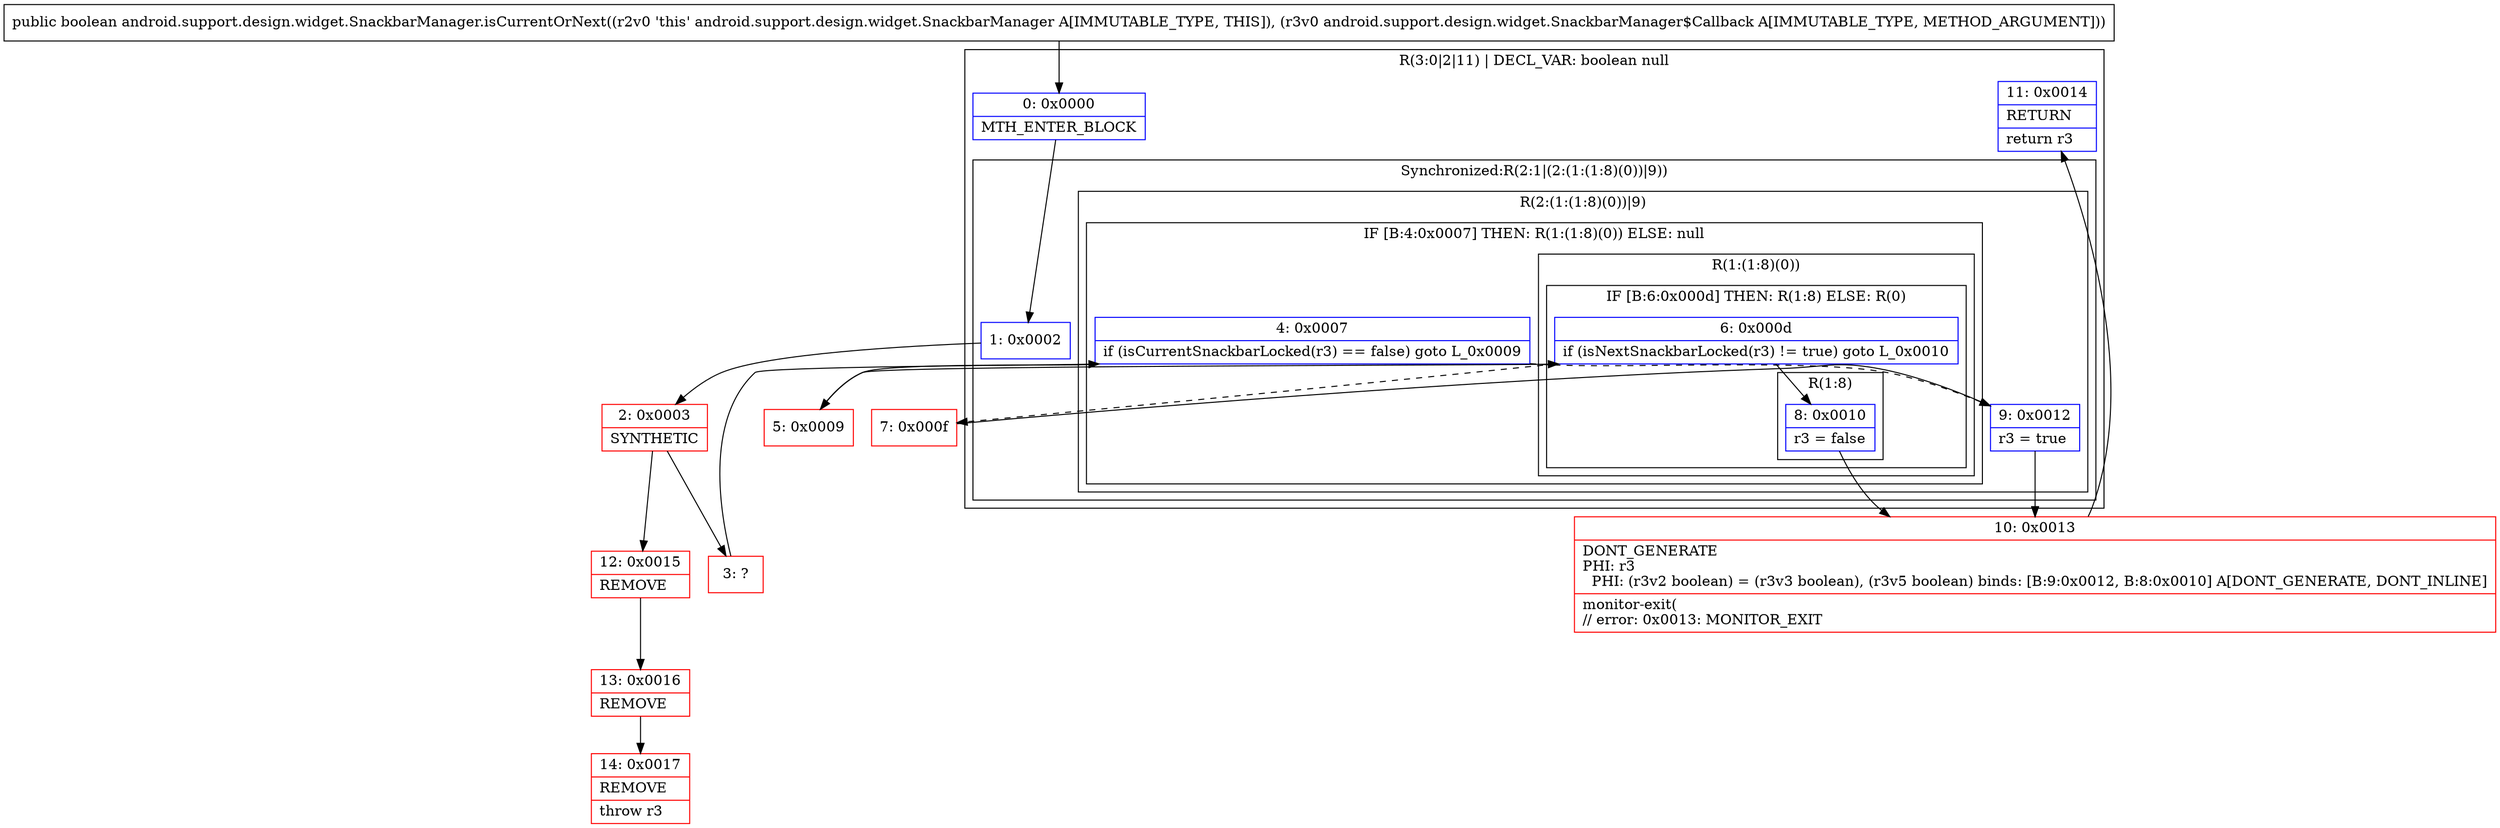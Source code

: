 digraph "CFG forandroid.support.design.widget.SnackbarManager.isCurrentOrNext(Landroid\/support\/design\/widget\/SnackbarManager$Callback;)Z" {
subgraph cluster_Region_1670845317 {
label = "R(3:0|2|11) | DECL_VAR: boolean null\l";
node [shape=record,color=blue];
Node_0 [shape=record,label="{0\:\ 0x0000|MTH_ENTER_BLOCK\l}"];
subgraph cluster_SynchronizedRegion_1799282741 {
label = "Synchronized:R(2:1|(2:(1:(1:8)(0))|9))";
node [shape=record,color=blue];
Node_1 [shape=record,label="{1\:\ 0x0002}"];
subgraph cluster_Region_2088463071 {
label = "R(2:(1:(1:8)(0))|9)";
node [shape=record,color=blue];
subgraph cluster_IfRegion_55946927 {
label = "IF [B:4:0x0007] THEN: R(1:(1:8)(0)) ELSE: null";
node [shape=record,color=blue];
Node_4 [shape=record,label="{4\:\ 0x0007|if (isCurrentSnackbarLocked(r3) == false) goto L_0x0009\l}"];
subgraph cluster_Region_1726236354 {
label = "R(1:(1:8)(0))";
node [shape=record,color=blue];
subgraph cluster_IfRegion_1026845344 {
label = "IF [B:6:0x000d] THEN: R(1:8) ELSE: R(0)";
node [shape=record,color=blue];
Node_6 [shape=record,label="{6\:\ 0x000d|if (isNextSnackbarLocked(r3) != true) goto L_0x0010\l}"];
subgraph cluster_Region_1676763040 {
label = "R(1:8)";
node [shape=record,color=blue];
Node_8 [shape=record,label="{8\:\ 0x0010|r3 = false\l}"];
}
subgraph cluster_Region_555162235 {
label = "R(0)";
node [shape=record,color=blue];
}
}
}
}
Node_9 [shape=record,label="{9\:\ 0x0012|r3 = true\l}"];
}
}
Node_11 [shape=record,label="{11\:\ 0x0014|RETURN\l|return r3\l}"];
}
Node_2 [shape=record,color=red,label="{2\:\ 0x0003|SYNTHETIC\l}"];
Node_3 [shape=record,color=red,label="{3\:\ ?}"];
Node_5 [shape=record,color=red,label="{5\:\ 0x0009}"];
Node_7 [shape=record,color=red,label="{7\:\ 0x000f}"];
Node_10 [shape=record,color=red,label="{10\:\ 0x0013|DONT_GENERATE\lPHI: r3 \l  PHI: (r3v2 boolean) = (r3v3 boolean), (r3v5 boolean) binds: [B:9:0x0012, B:8:0x0010] A[DONT_GENERATE, DONT_INLINE]\l|monitor\-exit(\l\/\/ error: 0x0013: MONITOR_EXIT  \l}"];
Node_12 [shape=record,color=red,label="{12\:\ 0x0015|REMOVE\l}"];
Node_13 [shape=record,color=red,label="{13\:\ 0x0016|REMOVE\l}"];
Node_14 [shape=record,color=red,label="{14\:\ 0x0017|REMOVE\l|throw r3\l}"];
MethodNode[shape=record,label="{public boolean android.support.design.widget.SnackbarManager.isCurrentOrNext((r2v0 'this' android.support.design.widget.SnackbarManager A[IMMUTABLE_TYPE, THIS]), (r3v0 android.support.design.widget.SnackbarManager$Callback A[IMMUTABLE_TYPE, METHOD_ARGUMENT])) }"];
MethodNode -> Node_0;
Node_0 -> Node_1;
Node_1 -> Node_2;
Node_4 -> Node_5;
Node_4 -> Node_9[style=dashed];
Node_6 -> Node_7[style=dashed];
Node_6 -> Node_8;
Node_8 -> Node_10;
Node_9 -> Node_10;
Node_2 -> Node_3;
Node_2 -> Node_12;
Node_3 -> Node_4;
Node_5 -> Node_6;
Node_7 -> Node_9;
Node_10 -> Node_11;
Node_12 -> Node_13;
Node_13 -> Node_14;
}

